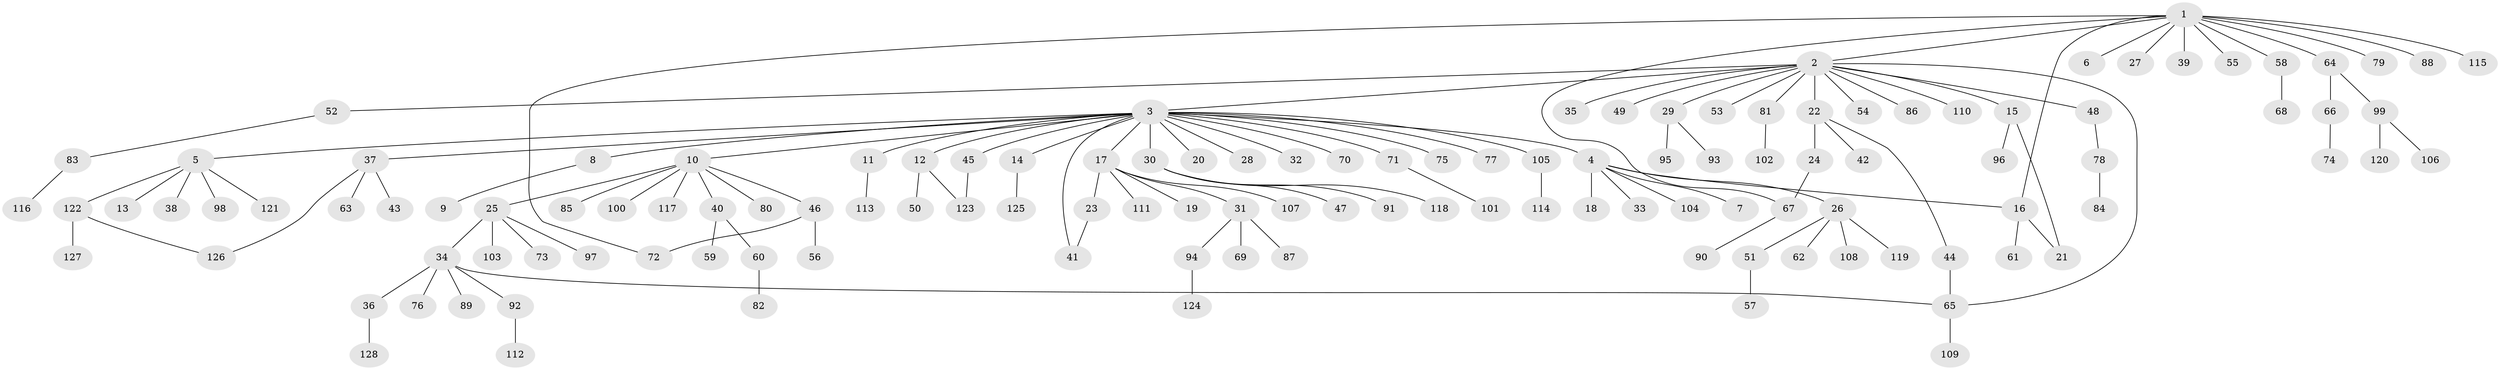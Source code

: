 // coarse degree distribution, {13: 0.010526315789473684, 14: 0.010526315789473684, 23: 0.010526315789473684, 6: 0.021052631578947368, 5: 0.010526315789473684, 1: 0.6736842105263158, 7: 0.010526315789473684, 3: 0.10526315789473684, 2: 0.11578947368421053, 4: 0.021052631578947368, 8: 0.010526315789473684}
// Generated by graph-tools (version 1.1) at 2025/41/03/06/25 10:41:45]
// undirected, 128 vertices, 136 edges
graph export_dot {
graph [start="1"]
  node [color=gray90,style=filled];
  1;
  2;
  3;
  4;
  5;
  6;
  7;
  8;
  9;
  10;
  11;
  12;
  13;
  14;
  15;
  16;
  17;
  18;
  19;
  20;
  21;
  22;
  23;
  24;
  25;
  26;
  27;
  28;
  29;
  30;
  31;
  32;
  33;
  34;
  35;
  36;
  37;
  38;
  39;
  40;
  41;
  42;
  43;
  44;
  45;
  46;
  47;
  48;
  49;
  50;
  51;
  52;
  53;
  54;
  55;
  56;
  57;
  58;
  59;
  60;
  61;
  62;
  63;
  64;
  65;
  66;
  67;
  68;
  69;
  70;
  71;
  72;
  73;
  74;
  75;
  76;
  77;
  78;
  79;
  80;
  81;
  82;
  83;
  84;
  85;
  86;
  87;
  88;
  89;
  90;
  91;
  92;
  93;
  94;
  95;
  96;
  97;
  98;
  99;
  100;
  101;
  102;
  103;
  104;
  105;
  106;
  107;
  108;
  109;
  110;
  111;
  112;
  113;
  114;
  115;
  116;
  117;
  118;
  119;
  120;
  121;
  122;
  123;
  124;
  125;
  126;
  127;
  128;
  1 -- 2;
  1 -- 6;
  1 -- 16;
  1 -- 27;
  1 -- 39;
  1 -- 55;
  1 -- 58;
  1 -- 64;
  1 -- 67;
  1 -- 72;
  1 -- 79;
  1 -- 88;
  1 -- 115;
  2 -- 3;
  2 -- 15;
  2 -- 22;
  2 -- 29;
  2 -- 35;
  2 -- 48;
  2 -- 49;
  2 -- 52;
  2 -- 53;
  2 -- 54;
  2 -- 65;
  2 -- 81;
  2 -- 86;
  2 -- 110;
  3 -- 4;
  3 -- 5;
  3 -- 8;
  3 -- 10;
  3 -- 11;
  3 -- 12;
  3 -- 14;
  3 -- 17;
  3 -- 20;
  3 -- 28;
  3 -- 30;
  3 -- 32;
  3 -- 37;
  3 -- 41;
  3 -- 45;
  3 -- 70;
  3 -- 71;
  3 -- 75;
  3 -- 77;
  3 -- 105;
  4 -- 7;
  4 -- 16;
  4 -- 18;
  4 -- 26;
  4 -- 33;
  4 -- 104;
  5 -- 13;
  5 -- 38;
  5 -- 98;
  5 -- 121;
  5 -- 122;
  8 -- 9;
  10 -- 25;
  10 -- 40;
  10 -- 46;
  10 -- 80;
  10 -- 85;
  10 -- 100;
  10 -- 117;
  11 -- 113;
  12 -- 50;
  12 -- 123;
  14 -- 125;
  15 -- 21;
  15 -- 96;
  16 -- 21;
  16 -- 61;
  17 -- 19;
  17 -- 23;
  17 -- 31;
  17 -- 107;
  17 -- 111;
  22 -- 24;
  22 -- 42;
  22 -- 44;
  23 -- 41;
  24 -- 67;
  25 -- 34;
  25 -- 73;
  25 -- 97;
  25 -- 103;
  26 -- 51;
  26 -- 62;
  26 -- 108;
  26 -- 119;
  29 -- 93;
  29 -- 95;
  30 -- 47;
  30 -- 91;
  30 -- 118;
  31 -- 69;
  31 -- 87;
  31 -- 94;
  34 -- 36;
  34 -- 65;
  34 -- 76;
  34 -- 89;
  34 -- 92;
  36 -- 128;
  37 -- 43;
  37 -- 63;
  37 -- 126;
  40 -- 59;
  40 -- 60;
  44 -- 65;
  45 -- 123;
  46 -- 56;
  46 -- 72;
  48 -- 78;
  51 -- 57;
  52 -- 83;
  58 -- 68;
  60 -- 82;
  64 -- 66;
  64 -- 99;
  65 -- 109;
  66 -- 74;
  67 -- 90;
  71 -- 101;
  78 -- 84;
  81 -- 102;
  83 -- 116;
  92 -- 112;
  94 -- 124;
  99 -- 106;
  99 -- 120;
  105 -- 114;
  122 -- 126;
  122 -- 127;
}
